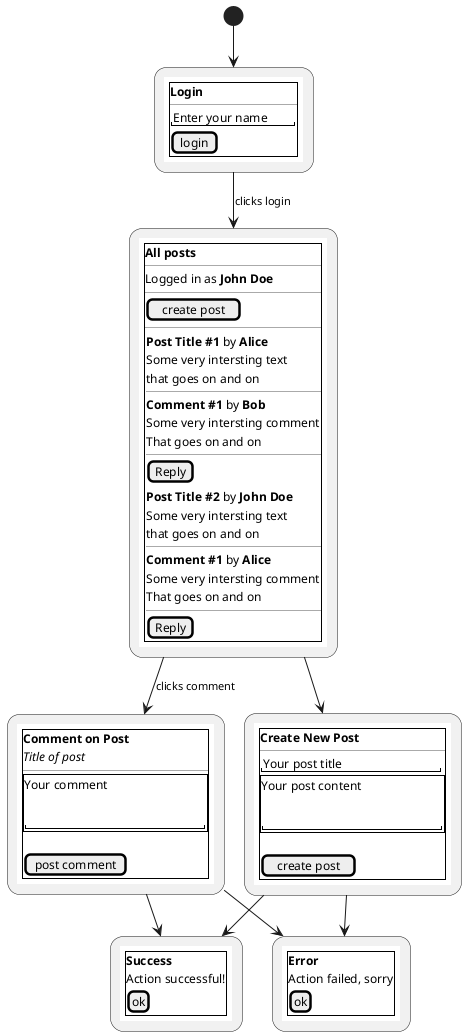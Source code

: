 @startuml "UX"
!unquoted procedure SALT($x)
"{{
salt
%invoke_procedure("_"+$x)
}}" as $x
!endprocedure

!procedure _login()
{+
    <b>Login
    --
    "Enter your name"
    [login]
}
!endprocedure

!procedure _home()
{+
    <b>All posts</b>
    --
    Logged in as <b>John Doe</b>
    --
    [create post]
    --
    {
        <b>Post Title #1</b> by <b>Alice</b>
        Some very intersting text
        that goes on and on
        --
        <b>Comment #1</b> by <b>Bob</b>
        Some very intersting comment
        That goes on and on
        --
        [Reply]
    }
    {
        <b>Post Title #2</b> by <b>John Doe</b>
        Some very intersting text
        that goes on and on
        --
        <b>Comment #1</b> by <b>Alice</b>
        Some very intersting comment
        That goes on and on
        --
        [Reply]
    }
}
!endprocedure

!procedure _comment()
{+
    <b>Comment on Post</b>
    <i>Title of post</i>
    --
    {+Your comment 
    .
    "                      "}
    .
    [post comment]
}
!endprocedure

!procedure _newpost()
{+
    <b>Create New Post
    --
    "Your post title       "
    {+Your post content
    .
    "                      "}
    .
    [create post]
}
!endprocedure

!procedure _success()
{+
    <b>Success
    Action successful!
    [ok]
}
!endprocedure

!procedure _error()
{+
    <b>Error
    Action failed, sorry
    [ok]
}
!endprocedure

(*) --> SALT(login)
--> [clicks login]SALT(home)
home --> [clicks comment]SALT(comment)
home --> SALT(newpost)
comment --> SALT(success)
comment --> SALT(error)
newpost --> SALT(success)
newpost --> SALT(error)
@enduml
